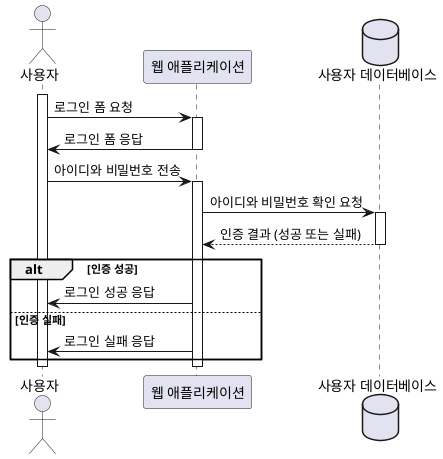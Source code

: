 @startuml 로그인 시퀀스 다이어그램

actor 사용자
participant "웹 애플리케이션" as 웹앱
database "사용자 데이터베이스" as DB

activate 사용자
사용자 -> 웹앱: 로그인 폼 요청
activate 웹앱
웹앱 -> 사용자: 로그인 폼 응답
deactivate 웹앱

사용자 -> 웹앱: 아이디와 비밀번호 전송
activate 웹앱
웹앱 -> DB: 아이디와 비밀번호 확인 요청
activate DB
DB --> 웹앱: 인증 결과 (성공 또는 실패)
deactivate DB

alt 인증 성공
    웹앱 -> 사용자: 로그인 성공 응답
else 인증 실패
    웹앱 -> 사용자: 로그인 실패 응답
end

deactivate 웹앱
deactivate 사용자

@enduml